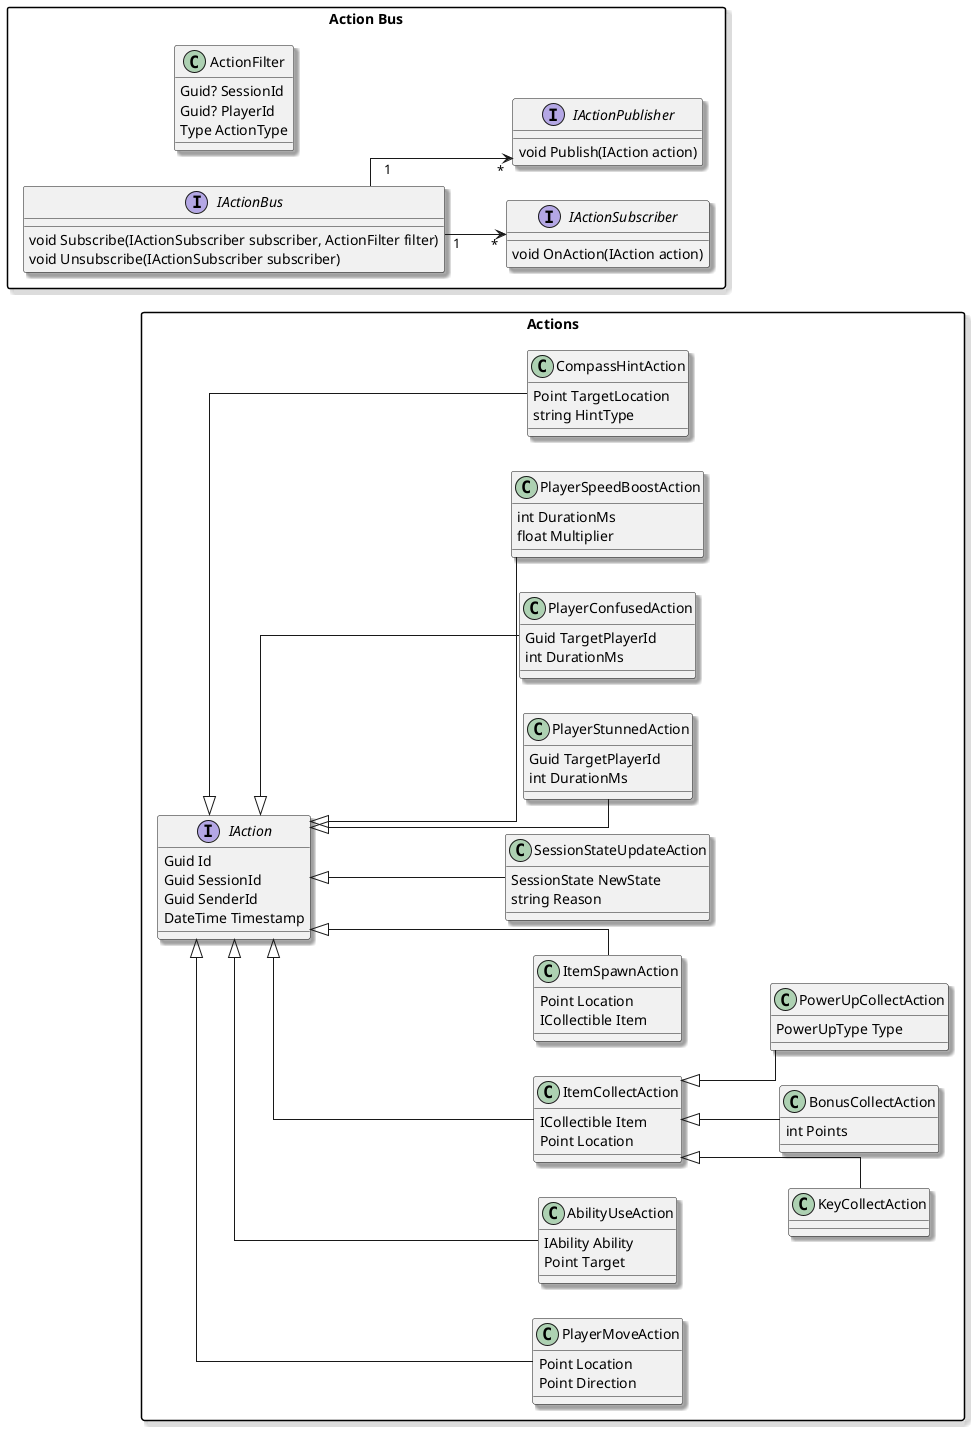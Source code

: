 @startuml MazeRunner-Gameplay
'
' Översikt: Event-driven kommunikation och spelaktioner
' Detta diagram visar action bus-arkitekturen som hanterar all kommunikation mellan
' spelkomponenter. Alla händelser (rörelser, förmågeanvändning, objektinsamling, etc.)
' representeras som IAction-implementationer som publiceras och prenumereras via
' pub/sub-mönstret. Detta möjliggör löst kopplad, utbyggbar spellogik.
'
skinparam packageStyle rectangle
skinparam shadowing true
skinparam linetype ortho
skinparam defaultFontName Arial
left to right direction

package "Actions" {
    interface IAction {
        Guid Id
        Guid SessionId
        Guid SenderId
        DateTime Timestamp
    }

    class PlayerMoveAction {
        Point Location
        Point Direction
    }

    class AbilityUseAction {
        IAbility Ability
        Point Target
    }

    class ItemCollectAction {
        ICollectible Item
        Point Location
    }

    class KeyCollectAction {
    }

    class BonusCollectAction {
        int Points
    }

    class PowerUpCollectAction {
        PowerUpType Type
    }

    class ItemSpawnAction {
        Point Location
        ICollectible Item
    }

    class SessionStateUpdateAction {
        SessionState NewState
        string Reason
    }

    class PlayerStunnedAction {
        Guid TargetPlayerId
        int DurationMs
    }

    class PlayerConfusedAction {
        Guid TargetPlayerId
        int DurationMs
    }

    class PlayerSpeedBoostAction {
        int DurationMs
        float Multiplier
    }

    class CompassHintAction {
        Point TargetLocation
        string HintType
    }
}

package "Action Bus" {
    interface IActionSubscriber {
        void OnAction(IAction action)
    }

    interface IActionPublisher {
        void Publish(IAction action)
    }

    class ActionFilter {
        Guid? SessionId
        Guid? PlayerId
        Type ActionType
    }

    interface IActionBus {
        void Subscribe(IActionSubscriber subscriber, ActionFilter filter)
        void Unsubscribe(IActionSubscriber subscriber)
    }
}

IAction <|-- PlayerMoveAction
IAction <|-- AbilityUseAction
IAction <|-- ItemCollectAction
IAction <|-- ItemSpawnAction
IAction <|-- SessionStateUpdateAction
IAction <|-- PlayerStunnedAction
IAction <|-- PlayerConfusedAction
IAction <|-- PlayerSpeedBoostAction
IAction <|-- CompassHintAction

ItemCollectAction <|-- KeyCollectAction
ItemCollectAction <|-- BonusCollectAction
ItemCollectAction <|-- PowerUpCollectAction

IActionBus "1" --> "*" IActionSubscriber
IActionBus "1" --> "*" IActionPublisher

@enduml
